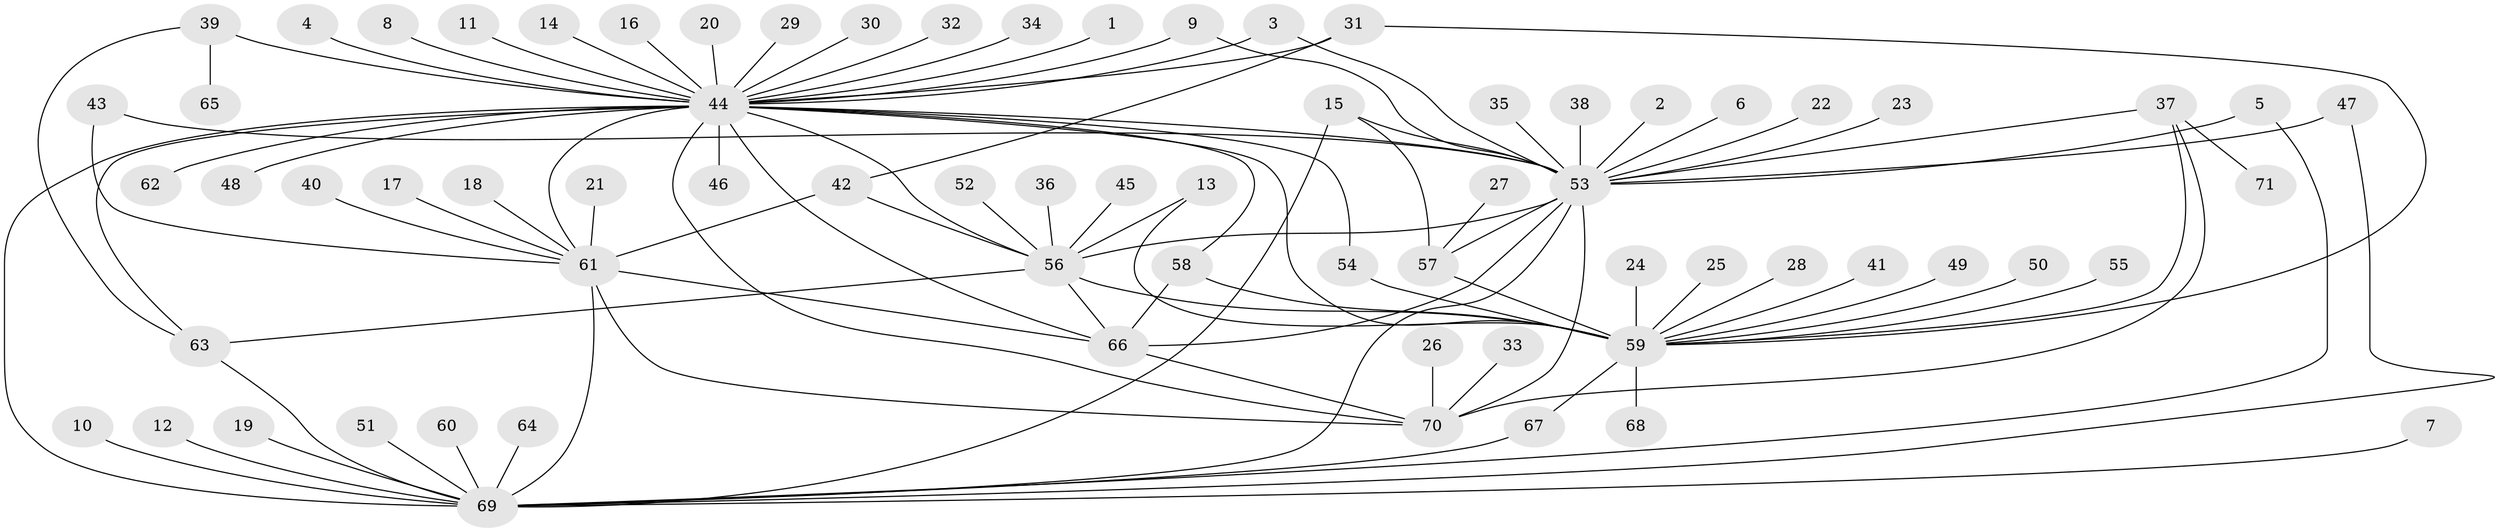 // original degree distribution, {11: 0.0070921985815602835, 7: 0.0070921985815602835, 27: 0.0070921985815602835, 2: 0.2198581560283688, 18: 0.0070921985815602835, 6: 0.014184397163120567, 1: 0.5390070921985816, 19: 0.0070921985815602835, 13: 0.014184397163120567, 8: 0.014184397163120567, 3: 0.09929078014184398, 5: 0.02127659574468085, 9: 0.0070921985815602835, 4: 0.03546099290780142}
// Generated by graph-tools (version 1.1) at 2025/49/03/09/25 03:49:58]
// undirected, 71 vertices, 101 edges
graph export_dot {
graph [start="1"]
  node [color=gray90,style=filled];
  1;
  2;
  3;
  4;
  5;
  6;
  7;
  8;
  9;
  10;
  11;
  12;
  13;
  14;
  15;
  16;
  17;
  18;
  19;
  20;
  21;
  22;
  23;
  24;
  25;
  26;
  27;
  28;
  29;
  30;
  31;
  32;
  33;
  34;
  35;
  36;
  37;
  38;
  39;
  40;
  41;
  42;
  43;
  44;
  45;
  46;
  47;
  48;
  49;
  50;
  51;
  52;
  53;
  54;
  55;
  56;
  57;
  58;
  59;
  60;
  61;
  62;
  63;
  64;
  65;
  66;
  67;
  68;
  69;
  70;
  71;
  1 -- 44 [weight=1.0];
  2 -- 53 [weight=1.0];
  3 -- 44 [weight=1.0];
  3 -- 53 [weight=1.0];
  4 -- 44 [weight=1.0];
  5 -- 53 [weight=1.0];
  5 -- 69 [weight=1.0];
  6 -- 53 [weight=1.0];
  7 -- 69 [weight=1.0];
  8 -- 44 [weight=1.0];
  9 -- 44 [weight=1.0];
  9 -- 53 [weight=1.0];
  10 -- 69 [weight=1.0];
  11 -- 44 [weight=1.0];
  12 -- 69 [weight=1.0];
  13 -- 56 [weight=1.0];
  13 -- 59 [weight=1.0];
  14 -- 44 [weight=1.0];
  15 -- 53 [weight=1.0];
  15 -- 57 [weight=1.0];
  15 -- 69 [weight=1.0];
  16 -- 44 [weight=1.0];
  17 -- 61 [weight=1.0];
  18 -- 61 [weight=1.0];
  19 -- 69 [weight=1.0];
  20 -- 44 [weight=1.0];
  21 -- 61 [weight=1.0];
  22 -- 53 [weight=1.0];
  23 -- 53 [weight=1.0];
  24 -- 59 [weight=1.0];
  25 -- 59 [weight=1.0];
  26 -- 70 [weight=1.0];
  27 -- 57 [weight=1.0];
  28 -- 59 [weight=1.0];
  29 -- 44 [weight=1.0];
  30 -- 44 [weight=1.0];
  31 -- 42 [weight=1.0];
  31 -- 44 [weight=1.0];
  31 -- 59 [weight=1.0];
  32 -- 44 [weight=1.0];
  33 -- 70 [weight=1.0];
  34 -- 44 [weight=1.0];
  35 -- 53 [weight=1.0];
  36 -- 56 [weight=1.0];
  37 -- 53 [weight=1.0];
  37 -- 59 [weight=1.0];
  37 -- 70 [weight=1.0];
  37 -- 71 [weight=1.0];
  38 -- 53 [weight=1.0];
  39 -- 44 [weight=1.0];
  39 -- 63 [weight=1.0];
  39 -- 65 [weight=1.0];
  40 -- 61 [weight=1.0];
  41 -- 59 [weight=1.0];
  42 -- 56 [weight=1.0];
  42 -- 61 [weight=1.0];
  43 -- 53 [weight=1.0];
  43 -- 61 [weight=1.0];
  44 -- 46 [weight=1.0];
  44 -- 48 [weight=1.0];
  44 -- 53 [weight=1.0];
  44 -- 54 [weight=1.0];
  44 -- 56 [weight=1.0];
  44 -- 58 [weight=1.0];
  44 -- 59 [weight=1.0];
  44 -- 61 [weight=1.0];
  44 -- 62 [weight=1.0];
  44 -- 63 [weight=1.0];
  44 -- 66 [weight=1.0];
  44 -- 69 [weight=2.0];
  44 -- 70 [weight=1.0];
  45 -- 56 [weight=1.0];
  47 -- 53 [weight=1.0];
  47 -- 69 [weight=1.0];
  49 -- 59 [weight=1.0];
  50 -- 59 [weight=1.0];
  51 -- 69 [weight=1.0];
  52 -- 56 [weight=1.0];
  53 -- 56 [weight=1.0];
  53 -- 57 [weight=1.0];
  53 -- 66 [weight=1.0];
  53 -- 69 [weight=1.0];
  53 -- 70 [weight=1.0];
  54 -- 59 [weight=1.0];
  55 -- 59 [weight=1.0];
  56 -- 59 [weight=1.0];
  56 -- 63 [weight=1.0];
  56 -- 66 [weight=1.0];
  57 -- 59 [weight=2.0];
  58 -- 59 [weight=1.0];
  58 -- 66 [weight=1.0];
  59 -- 67 [weight=1.0];
  59 -- 68 [weight=1.0];
  60 -- 69 [weight=1.0];
  61 -- 66 [weight=1.0];
  61 -- 69 [weight=1.0];
  61 -- 70 [weight=2.0];
  63 -- 69 [weight=1.0];
  64 -- 69 [weight=1.0];
  66 -- 70 [weight=1.0];
  67 -- 69 [weight=1.0];
}
